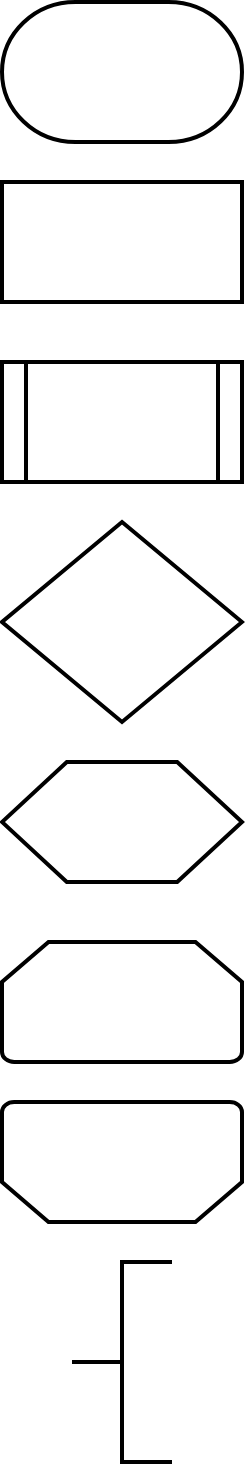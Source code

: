 <mxfile version="13.9.2" type="github">
  <diagram id="Qn-LxWEqkJF33rU7SuKG" name="Page-1">
    <mxGraphModel dx="1422" dy="763" grid="1" gridSize="10" guides="1" tooltips="1" connect="1" arrows="1" fold="1" page="1" pageScale="1" pageWidth="827" pageHeight="1169" math="0" shadow="0">
      <root>
        <mxCell id="0" />
        <mxCell id="1" parent="0" />
        <mxCell id="uf-fBz1fnUQCzqwpO4HO-1" value="" style="strokeWidth=2;html=1;shape=mxgraph.flowchart.terminator;whiteSpace=wrap;" vertex="1" parent="1">
          <mxGeometry x="80" y="50" width="120" height="70" as="geometry" />
        </mxCell>
        <mxCell id="uf-fBz1fnUQCzqwpO4HO-2" value="" style="rounded=0;whiteSpace=wrap;html=1;strokeWidth=2;" vertex="1" parent="1">
          <mxGeometry x="80" y="140" width="120" height="60" as="geometry" />
        </mxCell>
        <mxCell id="uf-fBz1fnUQCzqwpO4HO-3" value="" style="shape=process;whiteSpace=wrap;html=1;backgroundOutline=1;strokeWidth=2;" vertex="1" parent="1">
          <mxGeometry x="80" y="230" width="120" height="60" as="geometry" />
        </mxCell>
        <mxCell id="uf-fBz1fnUQCzqwpO4HO-4" value="" style="strokeWidth=2;html=1;shape=mxgraph.flowchart.decision;whiteSpace=wrap;" vertex="1" parent="1">
          <mxGeometry x="80" y="310" width="120" height="100" as="geometry" />
        </mxCell>
        <mxCell id="uf-fBz1fnUQCzqwpO4HO-5" value="" style="verticalLabelPosition=bottom;verticalAlign=top;html=1;shape=hexagon;perimeter=hexagonPerimeter2;arcSize=6;size=0.27;strokeWidth=2;" vertex="1" parent="1">
          <mxGeometry x="80" y="430" width="120" height="60" as="geometry" />
        </mxCell>
        <mxCell id="uf-fBz1fnUQCzqwpO4HO-6" value="" style="strokeWidth=2;html=1;shape=mxgraph.flowchart.loop_limit;whiteSpace=wrap;" vertex="1" parent="1">
          <mxGeometry x="80" y="520" width="120" height="60" as="geometry" />
        </mxCell>
        <mxCell id="uf-fBz1fnUQCzqwpO4HO-7" value="" style="strokeWidth=2;html=1;shape=mxgraph.flowchart.loop_limit;whiteSpace=wrap;direction=west;" vertex="1" parent="1">
          <mxGeometry x="80" y="600" width="120" height="60" as="geometry" />
        </mxCell>
        <mxCell id="uf-fBz1fnUQCzqwpO4HO-8" value="" style="strokeWidth=2;html=1;shape=mxgraph.flowchart.annotation_2;align=left;labelPosition=right;pointerEvents=1;" vertex="1" parent="1">
          <mxGeometry x="115" y="680" width="50" height="100" as="geometry" />
        </mxCell>
      </root>
    </mxGraphModel>
  </diagram>
</mxfile>
